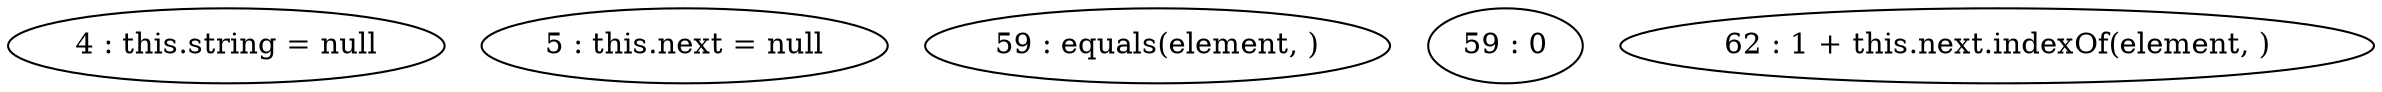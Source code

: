 digraph G {
"4 : this.string = null"
"5 : this.next = null"
"59 : equals(element, )"
"59 : 0"
"62 : 1 + this.next.indexOf(element, )"
}